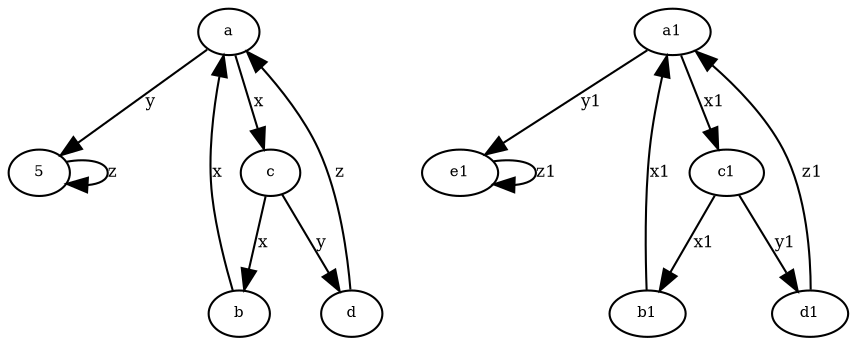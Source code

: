 digraph liza {
"Gv1" [label="a",fontsize=7,width=.01,height=.01];
"Gv1" -> "Gv5" [label="y",fontsize=8];
"Gv1" -> "Gv3" [label="x",fontsize=8];
"Gv2" [label="b",fontsize=7,width=.01,height=.01];
"Gv2" -> "Gv1" [label="x",fontsize=8];
"Gv3" [label="c",fontsize=7,width=.01,height=.01];
"Gv3" -> "Gv4" [label="y",fontsize=8];
"Gv3" -> "Gv2" [label="x",fontsize=8];
"Gv4" [label="d",fontsize=7,width=.01,height=.01];
"Gv4" -> "Gv1" [label="z",fontsize=8];
"Gv5" [label="5",fontsize=7,width=.01,height=.01];
"Gv5" -> "Gv5" [label="z",fontsize=8];"Hv1" [label="a1",fontsize=7,width=.01,height=.01];
"Hv1" -> "Hv5" [label="y1",fontsize=8];
"Hv1" -> "Hv3" [label="x1",fontsize=8];
"Hv2" [label="b1",fontsize=7,width=.01,height=.01];
"Hv2" -> "Hv1" [label="x1",fontsize=8];
"Hv3" [label="c1",fontsize=7,width=.01,height=.01];
"Hv3" -> "Hv4" [label="y1",fontsize=8];
"Hv3" -> "Hv2" [label="x1",fontsize=8];
"Hv4" [label="d1",fontsize=7,width=.01,height=.01];
"Hv4" -> "Hv1" [label="z1",fontsize=8];
"Hv5" [label="e1",fontsize=7,width=.01,height=.01];
"Hv5" -> "Hv5" [label="z1",fontsize=8];
}
